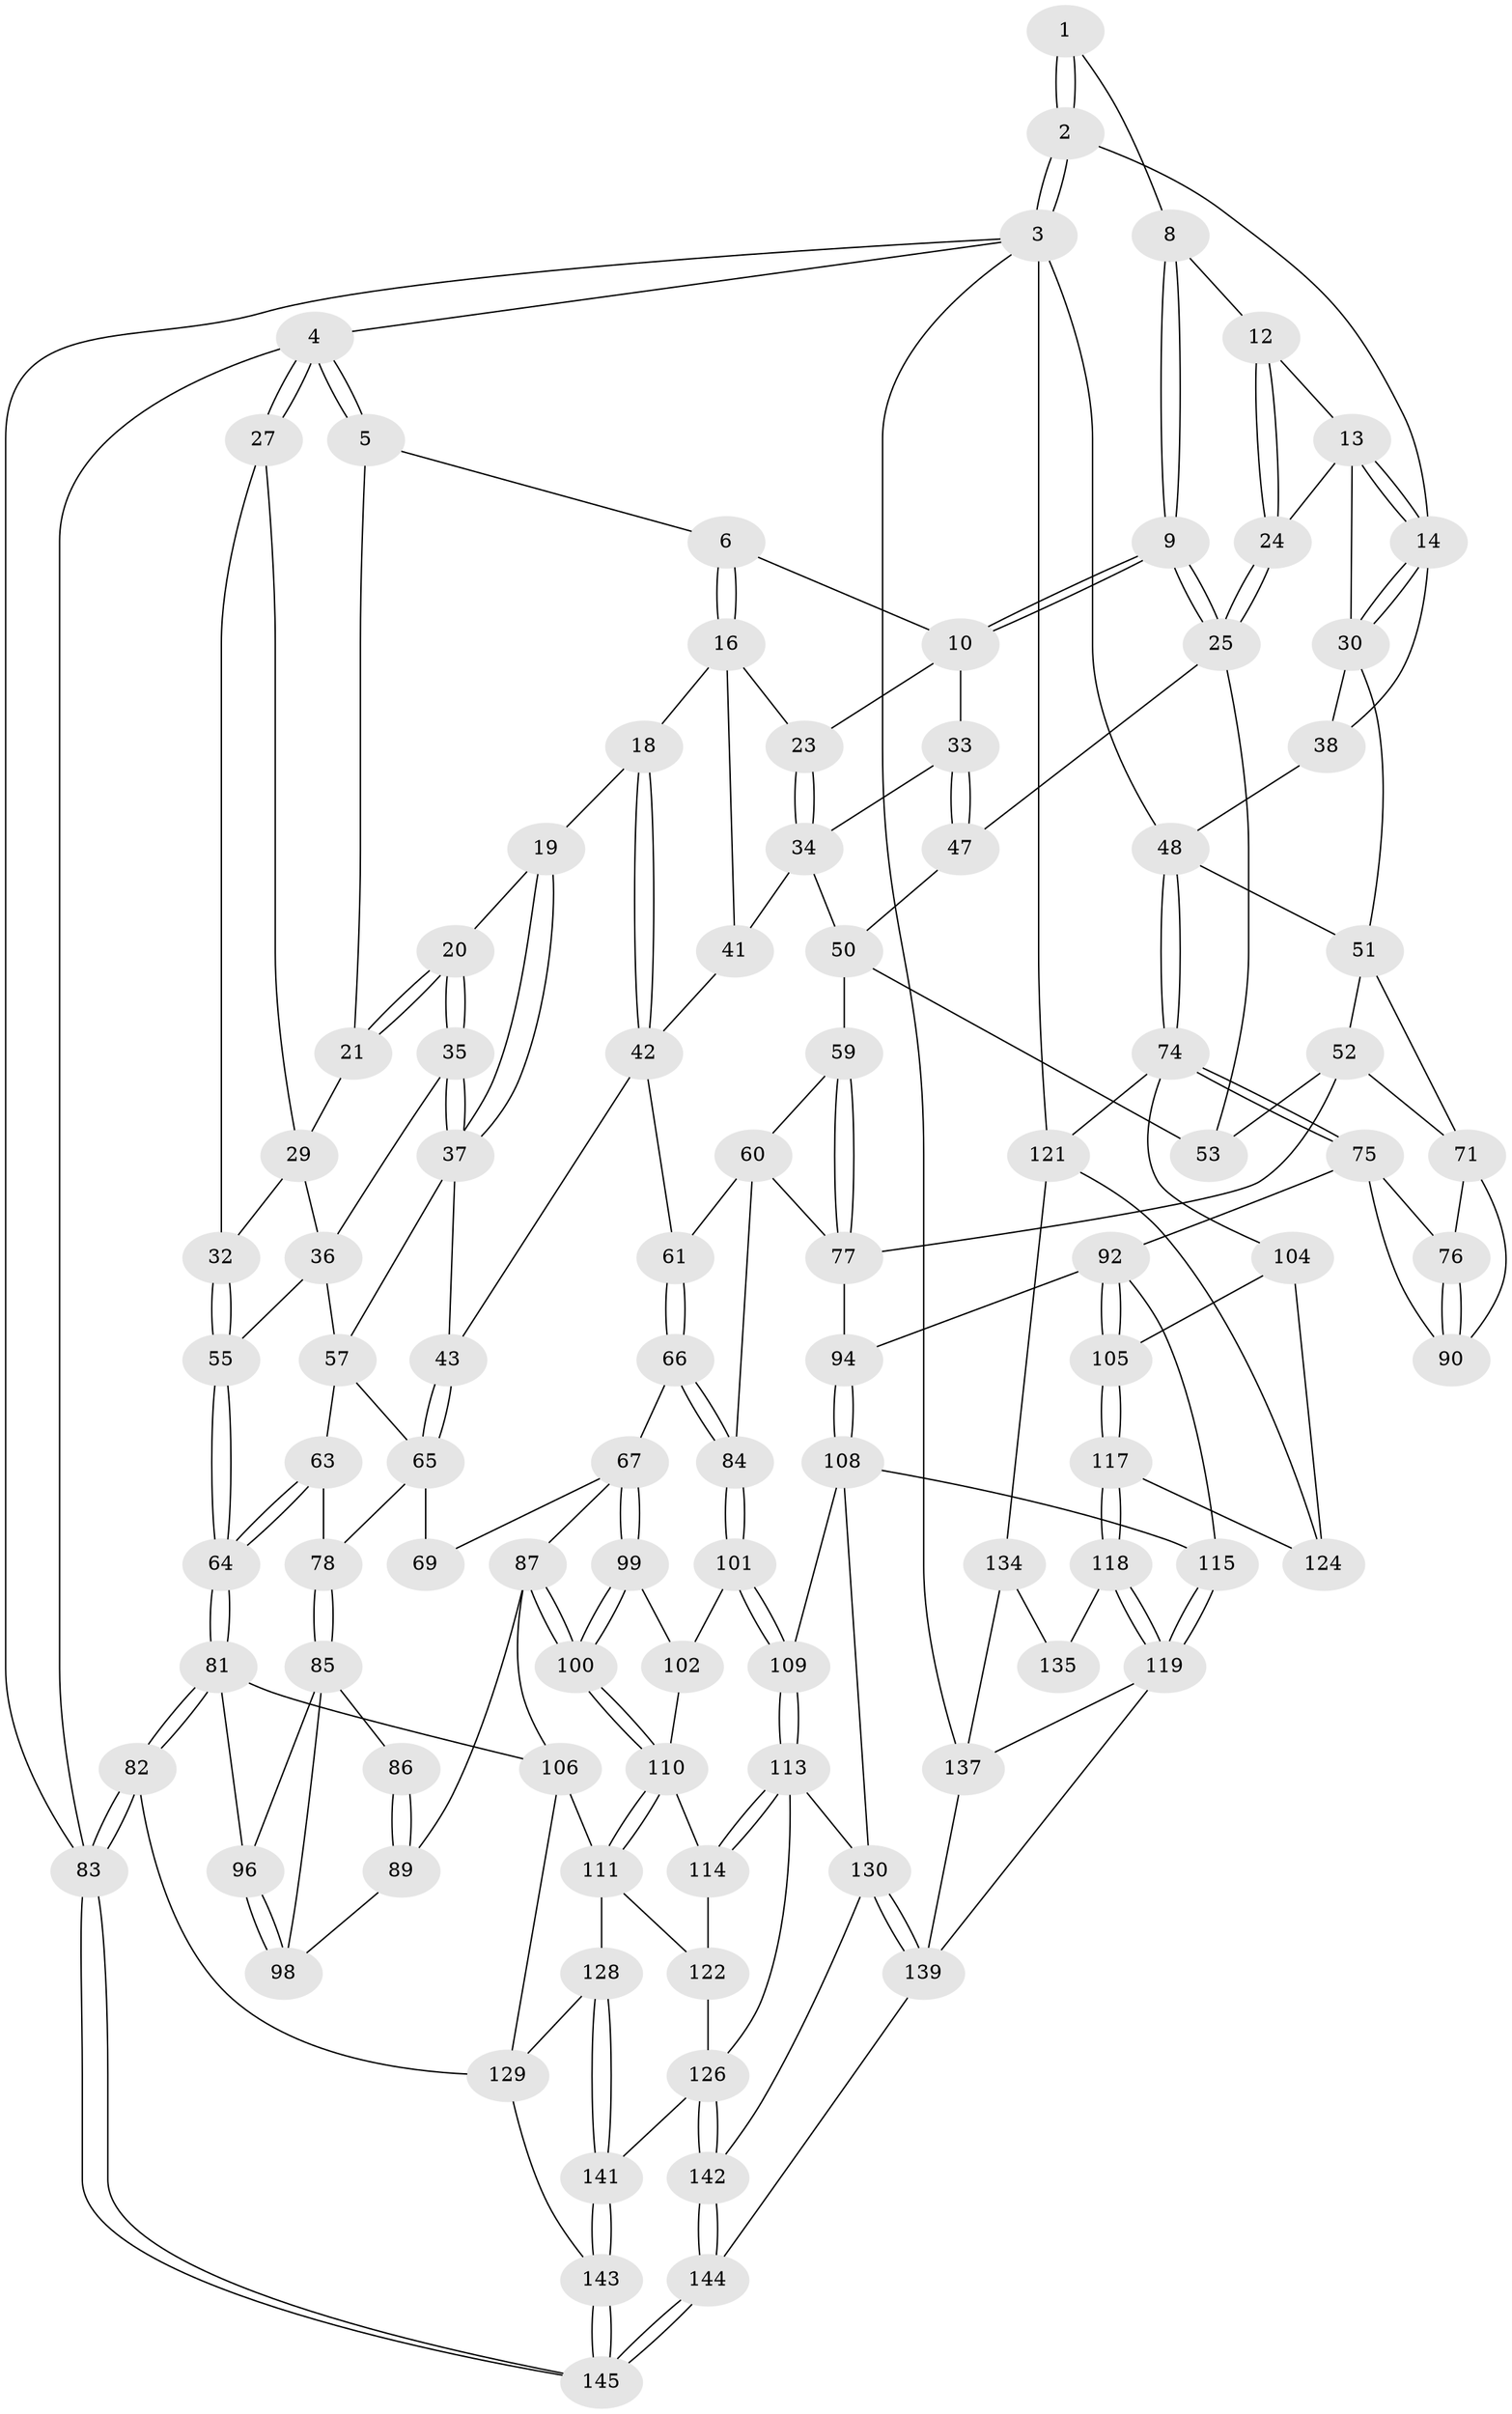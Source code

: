 // Generated by graph-tools (version 1.1) at 2025/52/02/27/25 19:52:35]
// undirected, 102 vertices, 231 edges
graph export_dot {
graph [start="1"]
  node [color=gray90,style=filled];
  1 [pos="+0.669898135541813+0"];
  2 [pos="+1+0"];
  3 [pos="+1+0",super="+120"];
  4 [pos="+0+0"];
  5 [pos="+0.1221785710317074+0"];
  6 [pos="+0.354977652744202+0",super="+7"];
  8 [pos="+0.7146351536923363+0"];
  9 [pos="+0.6623739630566411+0.1697869246858949"];
  10 [pos="+0.588745502829911+0.08414518850003733",super="+11"];
  12 [pos="+0.7722343958431581+0.04084632796975387"];
  13 [pos="+0.7869353128637434+0.05100813071599804",super="+26"];
  14 [pos="+0.8967313209878756+0.06782468498932465",super="+15"];
  16 [pos="+0.34478380977740647+0.0027134165892940963",super="+17"];
  18 [pos="+0.3259529474189641+0.02338887821019744"];
  19 [pos="+0.3043025119430416+0.03715474602640698"];
  20 [pos="+0.1254535050991305+0.08246156471318782"];
  21 [pos="+0.12399971930863217+0.0812473261236536",super="+22"];
  23 [pos="+0.4295038005358176+0.07434355595016313"];
  24 [pos="+0.7023237358906013+0.14302920263381275"];
  25 [pos="+0.6640150911528208+0.17351460697992818",super="+46"];
  27 [pos="+0+0",super="+28"];
  29 [pos="+0.04908053585367506+0.10626646033125957",super="+31"];
  30 [pos="+0.8549423752711445+0.17061617820568098",super="+39"];
  32 [pos="+0+0.10709752490952973"];
  33 [pos="+0.5125740620988951+0.13797615853069578"];
  34 [pos="+0.46072236666204497+0.13277258195939998",super="+40"];
  35 [pos="+0.14556984085797747+0.19096498299957398"];
  36 [pos="+0.0665192434457789+0.1973434934984444",super="+54"];
  37 [pos="+0.18056733796325233+0.22404924236521692",super="+44"];
  38 [pos="+0.9595410862047228+0.1679943398440977"];
  41 [pos="+0.3843264975648814+0.2639382685258297"];
  42 [pos="+0.28508948913262355+0.28317004770947435",super="+45"];
  43 [pos="+0.2086789155547379+0.2833275362892951"];
  47 [pos="+0.5432882811820011+0.17432538718382906"];
  48 [pos="+1+0.33523590164690775",super="+49"];
  50 [pos="+0.4613570243070137+0.23244031207990562",super="+58"];
  51 [pos="+0.8145253364371935+0.31479555593800235",super="+56"];
  52 [pos="+0.7244020605599425+0.32124042125858115",super="+73"];
  53 [pos="+0.6894404168212174+0.3205134367963684"];
  55 [pos="+0+0.3887373131323223"];
  57 [pos="+0.12810377165969503+0.30339605698382877",super="+62"];
  59 [pos="+0.6392475592956218+0.37949196673068036"];
  60 [pos="+0.5962301438396279+0.40305208773912277",super="+80"];
  61 [pos="+0.4088147905933572+0.43003251331632053"];
  63 [pos="+0+0.44645978020211546"];
  64 [pos="+0+0.41986284581852873"];
  65 [pos="+0.1836038587015685+0.4299618256042364",super="+70"];
  66 [pos="+0.3709426327023406+0.5011875137834548"];
  67 [pos="+0.31794442825473285+0.521333118011251",super="+68"];
  69 [pos="+0.22633000310360973+0.5016534102794333"];
  71 [pos="+0.890176442215589+0.49425193352396185",super="+72"];
  74 [pos="+1+0.6187554740973003",super="+103"];
  75 [pos="+1+0.5633303276787339",super="+91"];
  76 [pos="+0.9782354138553055+0.5502812792077314"];
  77 [pos="+0.7131445038835874+0.5896858627619626",super="+79"];
  78 [pos="+0.02750354376437384+0.5072031268333013"];
  81 [pos="+0+0.8239895053616825",super="+97"];
  82 [pos="+0+1"];
  83 [pos="+0+1"];
  84 [pos="+0.4651140604736112+0.6253714068412548"];
  85 [pos="+0.06550119358967658+0.577868534521942",super="+95"];
  86 [pos="+0.16684384716227163+0.5622970795218053"];
  87 [pos="+0.194770932053832+0.6721234458275992",super="+88"];
  89 [pos="+0.14490507692738996+0.6515463440560516"];
  90 [pos="+0.8736078499334474+0.6307121450285125"];
  92 [pos="+0.8907456586930955+0.7183380879282156",super="+93"];
  94 [pos="+0.6816670498654687+0.66832351524051"];
  96 [pos="+0+0.7414842469434751"];
  98 [pos="+0.13818359435824729+0.6493267760954389"];
  99 [pos="+0.31165709442556505+0.5951179748007205"];
  100 [pos="+0.2349835161515628+0.7214559435334795"];
  101 [pos="+0.45810898045756093+0.658856351955728"];
  102 [pos="+0.3513277579670518+0.7024538460473033"];
  104 [pos="+0.9363260006584572+0.7380262323300415"];
  105 [pos="+0.8975956674422463+0.7231330704599819"];
  106 [pos="+0.09354460577407976+0.7547431488822937",super="+107"];
  108 [pos="+0.580489071348358+0.7845808098258118",super="+116"];
  109 [pos="+0.5097044621803298+0.7978167006790046"];
  110 [pos="+0.24345657903951776+0.7439463355858958",super="+112"];
  111 [pos="+0.2174300896866669+0.8029167315808051",super="+123"];
  113 [pos="+0.5046919739431877+0.8041900614199409",super="+125"];
  114 [pos="+0.38971978850587236+0.8018976082112254"];
  115 [pos="+0.7450056046458098+0.8657816683474644"];
  117 [pos="+0.812440531698427+0.8474778968700787"];
  118 [pos="+0.7595929574042399+0.871546352906721"];
  119 [pos="+0.7509769719198077+0.8708826469999591",super="+138"];
  121 [pos="+1+1",super="+133"];
  122 [pos="+0.3548794290095587+0.8426910858163655"];
  124 [pos="+0.9106293270024685+0.8714835717245156"];
  126 [pos="+0.38728429299681044+0.9329728008853337",super="+127"];
  128 [pos="+0.21401089047458538+0.864238827698297"];
  129 [pos="+0.13428282528485228+0.8761729195253183",super="+132"];
  130 [pos="+0.5771074123792953+1",super="+131"];
  134 [pos="+0.9090508946484741+0.8878814824521503",super="+136"];
  135 [pos="+0.8030914705011991+0.9014351688792093"];
  137 [pos="+0.8789206210115097+1",super="+140"];
  139 [pos="+0.5772814895363533+1",super="+146"];
  141 [pos="+0.21794288162857664+0.8772436023032771"];
  142 [pos="+0.3835358396058738+0.9856782047993787"];
  143 [pos="+0.22987699622454372+0.9826312585972647"];
  144 [pos="+0.354788580968816+1"];
  145 [pos="+0.31050552097525624+1"];
  1 -- 2;
  1 -- 2;
  1 -- 8;
  2 -- 3;
  2 -- 3;
  2 -- 14;
  3 -- 4;
  3 -- 48;
  3 -- 137;
  3 -- 121;
  3 -- 83;
  4 -- 5;
  4 -- 5;
  4 -- 27;
  4 -- 27;
  4 -- 83;
  5 -- 6;
  5 -- 21;
  6 -- 16;
  6 -- 16;
  6 -- 10;
  8 -- 9;
  8 -- 9;
  8 -- 12;
  9 -- 10;
  9 -- 10;
  9 -- 25;
  9 -- 25;
  10 -- 33;
  10 -- 23;
  12 -- 13;
  12 -- 24;
  12 -- 24;
  13 -- 14;
  13 -- 14;
  13 -- 24;
  13 -- 30;
  14 -- 30;
  14 -- 30;
  14 -- 38;
  16 -- 23;
  16 -- 41;
  16 -- 18;
  18 -- 19;
  18 -- 42;
  18 -- 42;
  19 -- 20;
  19 -- 37;
  19 -- 37;
  20 -- 21;
  20 -- 21;
  20 -- 35;
  20 -- 35;
  21 -- 29;
  23 -- 34;
  23 -- 34;
  24 -- 25;
  24 -- 25;
  25 -- 53;
  25 -- 47;
  27 -- 32;
  27 -- 29;
  29 -- 32;
  29 -- 36;
  30 -- 51;
  30 -- 38;
  32 -- 55;
  32 -- 55;
  33 -- 34;
  33 -- 47;
  33 -- 47;
  34 -- 41;
  34 -- 50;
  35 -- 36;
  35 -- 37;
  35 -- 37;
  36 -- 57;
  36 -- 55;
  37 -- 57;
  37 -- 43;
  38 -- 48;
  41 -- 42;
  42 -- 43;
  42 -- 61;
  43 -- 65;
  43 -- 65;
  47 -- 50;
  48 -- 74;
  48 -- 74;
  48 -- 51;
  50 -- 59;
  50 -- 53;
  51 -- 52;
  51 -- 71;
  52 -- 53;
  52 -- 77;
  52 -- 71;
  55 -- 64;
  55 -- 64;
  57 -- 65;
  57 -- 63;
  59 -- 60;
  59 -- 77;
  59 -- 77;
  60 -- 61;
  60 -- 84;
  60 -- 77;
  61 -- 66;
  61 -- 66;
  63 -- 64;
  63 -- 64;
  63 -- 78;
  64 -- 81;
  64 -- 81;
  65 -- 69;
  65 -- 78;
  66 -- 67;
  66 -- 84;
  66 -- 84;
  67 -- 99;
  67 -- 99;
  67 -- 69;
  67 -- 87;
  71 -- 76;
  71 -- 90;
  74 -- 75;
  74 -- 75;
  74 -- 104;
  74 -- 121;
  75 -- 76;
  75 -- 90;
  75 -- 92;
  76 -- 90;
  76 -- 90;
  77 -- 94;
  78 -- 85;
  78 -- 85;
  81 -- 82;
  81 -- 82;
  81 -- 96;
  81 -- 106;
  82 -- 83;
  82 -- 83;
  82 -- 129;
  83 -- 145;
  83 -- 145;
  84 -- 101;
  84 -- 101;
  85 -- 86;
  85 -- 96;
  85 -- 98;
  86 -- 89;
  86 -- 89;
  87 -- 100;
  87 -- 100;
  87 -- 89;
  87 -- 106;
  89 -- 98;
  92 -- 105;
  92 -- 105;
  92 -- 115;
  92 -- 94;
  94 -- 108;
  94 -- 108;
  96 -- 98;
  96 -- 98;
  99 -- 100;
  99 -- 100;
  99 -- 102;
  100 -- 110;
  100 -- 110;
  101 -- 102;
  101 -- 109;
  101 -- 109;
  102 -- 110;
  104 -- 105;
  104 -- 124;
  105 -- 117;
  105 -- 117;
  106 -- 111;
  106 -- 129;
  108 -- 109;
  108 -- 130;
  108 -- 115;
  109 -- 113;
  109 -- 113;
  110 -- 111;
  110 -- 111;
  110 -- 114;
  111 -- 128;
  111 -- 122;
  113 -- 114;
  113 -- 114;
  113 -- 130;
  113 -- 126;
  114 -- 122;
  115 -- 119;
  115 -- 119;
  117 -- 118;
  117 -- 118;
  117 -- 124;
  118 -- 119;
  118 -- 119;
  118 -- 135;
  119 -- 139;
  119 -- 137;
  121 -- 124;
  121 -- 134;
  122 -- 126;
  126 -- 142;
  126 -- 142;
  126 -- 141;
  128 -- 129;
  128 -- 141;
  128 -- 141;
  129 -- 143;
  130 -- 139;
  130 -- 139;
  130 -- 142;
  134 -- 135 [weight=2];
  134 -- 137;
  137 -- 139;
  139 -- 144;
  141 -- 143;
  141 -- 143;
  142 -- 144;
  142 -- 144;
  143 -- 145;
  143 -- 145;
  144 -- 145;
  144 -- 145;
}
